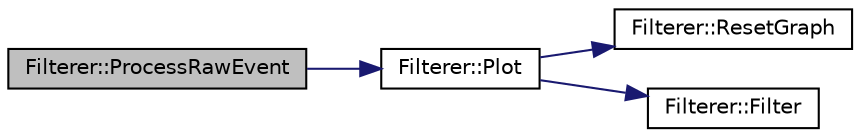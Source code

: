 digraph "Filterer::ProcessRawEvent"
{
  edge [fontname="Helvetica",fontsize="10",labelfontname="Helvetica",labelfontsize="10"];
  node [fontname="Helvetica",fontsize="10",shape=record];
  rankdir="LR";
  Node1 [label="Filterer::ProcessRawEvent",height=0.2,width=0.4,color="black", fillcolor="grey75", style="filled", fontcolor="black"];
  Node1 -> Node2 [color="midnightblue",fontsize="10",style="solid",fontname="Helvetica"];
  Node2 [label="Filterer::Plot",height=0.2,width=0.4,color="black", fillcolor="white", style="filled",URL="$d3/d4d/class_filterer.html#a51d2513f90bb3f612d899a0fbf92bad8",tooltip="Plot the current event. "];
  Node2 -> Node3 [color="midnightblue",fontsize="10",style="solid",fontname="Helvetica"];
  Node3 [label="Filterer::ResetGraph",height=0.2,width=0.4,color="black", fillcolor="white", style="filled",URL="$d3/d4d/class_filterer.html#aa113d3e0f6a28451d7135162351165d6"];
  Node2 -> Node4 [color="midnightblue",fontsize="10",style="solid",fontname="Helvetica"];
  Node4 [label="Filterer::Filter",height=0.2,width=0.4,color="black", fillcolor="white", style="filled",URL="$d3/d4d/class_filterer.html#a446519f84f1d1ee92151cf823d174b83"];
}
